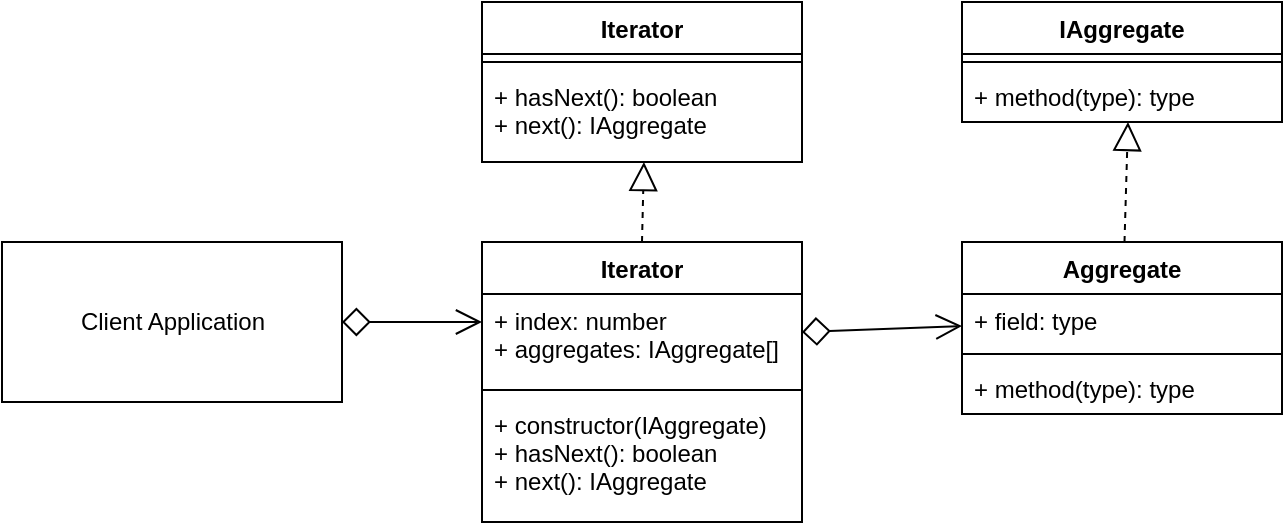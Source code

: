 <mxfile version="14.8.4" type="device"><diagram id="nfoU5zl-Lrdo-RMUOea-" name="Page-1"><mxGraphModel dx="868" dy="450" grid="1" gridSize="10" guides="1" tooltips="1" connect="1" arrows="1" fold="1" page="1" pageScale="1" pageWidth="827" pageHeight="1169" math="0" shadow="0"><root><mxCell id="0"/><mxCell id="1" parent="0"/><mxCell id="52Nn8JB1zDlZzFZ0hI1m-158" value="Client Application" style="html=1;strokeWidth=1;" vertex="1" parent="1"><mxGeometry x="40" y="400" width="170" height="80" as="geometry"/></mxCell><mxCell id="52Nn8JB1zDlZzFZ0hI1m-159" value="Iterator" style="swimlane;fontStyle=1;align=center;verticalAlign=top;childLayout=stackLayout;horizontal=1;startSize=26;horizontalStack=0;resizeParent=1;resizeParentMax=0;resizeLast=0;collapsible=1;marginBottom=0;strokeWidth=1;" vertex="1" parent="1"><mxGeometry x="280" y="400" width="160" height="140" as="geometry"/></mxCell><mxCell id="52Nn8JB1zDlZzFZ0hI1m-160" value="+ index: number&#10;+ aggregates: IAggregate[]" style="text;strokeColor=none;fillColor=none;align=left;verticalAlign=top;spacingLeft=4;spacingRight=4;overflow=hidden;rotatable=0;points=[[0,0.5],[1,0.5]];portConstraint=eastwest;" vertex="1" parent="52Nn8JB1zDlZzFZ0hI1m-159"><mxGeometry y="26" width="160" height="44" as="geometry"/></mxCell><mxCell id="52Nn8JB1zDlZzFZ0hI1m-161" value="" style="line;strokeWidth=1;fillColor=none;align=left;verticalAlign=middle;spacingTop=-1;spacingLeft=3;spacingRight=3;rotatable=0;labelPosition=right;points=[];portConstraint=eastwest;" vertex="1" parent="52Nn8JB1zDlZzFZ0hI1m-159"><mxGeometry y="70" width="160" height="8" as="geometry"/></mxCell><mxCell id="52Nn8JB1zDlZzFZ0hI1m-162" value="+ constructor(IAggregate)&#10;+ hasNext(): boolean&#10;+ next(): IAggregate" style="text;strokeColor=none;fillColor=none;align=left;verticalAlign=top;spacingLeft=4;spacingRight=4;overflow=hidden;rotatable=0;points=[[0,0.5],[1,0.5]];portConstraint=eastwest;" vertex="1" parent="52Nn8JB1zDlZzFZ0hI1m-159"><mxGeometry y="78" width="160" height="62" as="geometry"/></mxCell><mxCell id="52Nn8JB1zDlZzFZ0hI1m-163" value="Iterator" style="swimlane;fontStyle=1;align=center;verticalAlign=top;childLayout=stackLayout;horizontal=1;startSize=26;horizontalStack=0;resizeParent=1;resizeParentMax=0;resizeLast=0;collapsible=1;marginBottom=0;strokeWidth=1;" vertex="1" parent="1"><mxGeometry x="280" y="280" width="160" height="80" as="geometry"/></mxCell><mxCell id="52Nn8JB1zDlZzFZ0hI1m-165" value="" style="line;strokeWidth=1;fillColor=none;align=left;verticalAlign=middle;spacingTop=-1;spacingLeft=3;spacingRight=3;rotatable=0;labelPosition=right;points=[];portConstraint=eastwest;" vertex="1" parent="52Nn8JB1zDlZzFZ0hI1m-163"><mxGeometry y="26" width="160" height="8" as="geometry"/></mxCell><mxCell id="52Nn8JB1zDlZzFZ0hI1m-166" value="+ hasNext(): boolean&#10;+ next(): IAggregate" style="text;strokeColor=none;fillColor=none;align=left;verticalAlign=top;spacingLeft=4;spacingRight=4;overflow=hidden;rotatable=0;points=[[0,0.5],[1,0.5]];portConstraint=eastwest;" vertex="1" parent="52Nn8JB1zDlZzFZ0hI1m-163"><mxGeometry y="34" width="160" height="46" as="geometry"/></mxCell><mxCell id="52Nn8JB1zDlZzFZ0hI1m-167" value="IAggregate" style="swimlane;fontStyle=1;align=center;verticalAlign=top;childLayout=stackLayout;horizontal=1;startSize=26;horizontalStack=0;resizeParent=1;resizeParentMax=0;resizeLast=0;collapsible=1;marginBottom=0;strokeWidth=1;" vertex="1" parent="1"><mxGeometry x="520" y="280" width="160" height="60" as="geometry"/></mxCell><mxCell id="52Nn8JB1zDlZzFZ0hI1m-169" value="" style="line;strokeWidth=1;fillColor=none;align=left;verticalAlign=middle;spacingTop=-1;spacingLeft=3;spacingRight=3;rotatable=0;labelPosition=right;points=[];portConstraint=eastwest;" vertex="1" parent="52Nn8JB1zDlZzFZ0hI1m-167"><mxGeometry y="26" width="160" height="8" as="geometry"/></mxCell><mxCell id="52Nn8JB1zDlZzFZ0hI1m-170" value="+ method(type): type" style="text;strokeColor=none;fillColor=none;align=left;verticalAlign=top;spacingLeft=4;spacingRight=4;overflow=hidden;rotatable=0;points=[[0,0.5],[1,0.5]];portConstraint=eastwest;" vertex="1" parent="52Nn8JB1zDlZzFZ0hI1m-167"><mxGeometry y="34" width="160" height="26" as="geometry"/></mxCell><mxCell id="52Nn8JB1zDlZzFZ0hI1m-171" value="Aggregate" style="swimlane;fontStyle=1;align=center;verticalAlign=top;childLayout=stackLayout;horizontal=1;startSize=26;horizontalStack=0;resizeParent=1;resizeParentMax=0;resizeLast=0;collapsible=1;marginBottom=0;strokeWidth=1;" vertex="1" parent="1"><mxGeometry x="520" y="400" width="160" height="86" as="geometry"/></mxCell><mxCell id="52Nn8JB1zDlZzFZ0hI1m-172" value="+ field: type" style="text;strokeColor=none;fillColor=none;align=left;verticalAlign=top;spacingLeft=4;spacingRight=4;overflow=hidden;rotatable=0;points=[[0,0.5],[1,0.5]];portConstraint=eastwest;" vertex="1" parent="52Nn8JB1zDlZzFZ0hI1m-171"><mxGeometry y="26" width="160" height="26" as="geometry"/></mxCell><mxCell id="52Nn8JB1zDlZzFZ0hI1m-173" value="" style="line;strokeWidth=1;fillColor=none;align=left;verticalAlign=middle;spacingTop=-1;spacingLeft=3;spacingRight=3;rotatable=0;labelPosition=right;points=[];portConstraint=eastwest;" vertex="1" parent="52Nn8JB1zDlZzFZ0hI1m-171"><mxGeometry y="52" width="160" height="8" as="geometry"/></mxCell><mxCell id="52Nn8JB1zDlZzFZ0hI1m-174" value="+ method(type): type" style="text;strokeColor=none;fillColor=none;align=left;verticalAlign=top;spacingLeft=4;spacingRight=4;overflow=hidden;rotatable=0;points=[[0,0.5],[1,0.5]];portConstraint=eastwest;" vertex="1" parent="52Nn8JB1zDlZzFZ0hI1m-171"><mxGeometry y="60" width="160" height="26" as="geometry"/></mxCell><mxCell id="52Nn8JB1zDlZzFZ0hI1m-175" value="" style="html=1;verticalAlign=bottom;startArrow=diamond;startFill=0;endArrow=open;startSize=12;endSize=11;exitX=1;exitY=0.5;exitDx=0;exitDy=0;" edge="1" parent="1" source="52Nn8JB1zDlZzFZ0hI1m-158"><mxGeometry width="80" relative="1" as="geometry"><mxPoint x="210" y="444" as="sourcePoint"/><mxPoint x="280" y="440" as="targetPoint"/></mxGeometry></mxCell><mxCell id="52Nn8JB1zDlZzFZ0hI1m-176" value="" style="html=1;verticalAlign=bottom;startArrow=none;startFill=0;endArrow=block;startSize=13;endSize=12;exitX=0.5;exitY=0;exitDx=0;exitDy=0;entryX=0.506;entryY=1;entryDx=0;entryDy=0;entryPerimeter=0;dashed=1;endFill=0;" edge="1" parent="1" source="52Nn8JB1zDlZzFZ0hI1m-159" target="52Nn8JB1zDlZzFZ0hI1m-166"><mxGeometry width="80" relative="1" as="geometry"><mxPoint x="220" y="450" as="sourcePoint"/><mxPoint x="290" y="450" as="targetPoint"/></mxGeometry></mxCell><mxCell id="52Nn8JB1zDlZzFZ0hI1m-177" value="" style="html=1;verticalAlign=bottom;startArrow=none;startFill=0;endArrow=block;startSize=13;endSize=12;dashed=1;endFill=0;" edge="1" parent="1" source="52Nn8JB1zDlZzFZ0hI1m-171"><mxGeometry width="80" relative="1" as="geometry"><mxPoint x="370" y="410" as="sourcePoint"/><mxPoint x="603" y="340" as="targetPoint"/></mxGeometry></mxCell><mxCell id="52Nn8JB1zDlZzFZ0hI1m-178" value="" style="html=1;verticalAlign=bottom;startArrow=diamond;startFill=0;endArrow=open;startSize=12;endSize=11;" edge="1" parent="1" source="52Nn8JB1zDlZzFZ0hI1m-160" target="52Nn8JB1zDlZzFZ0hI1m-172"><mxGeometry width="80" relative="1" as="geometry"><mxPoint x="220" y="450" as="sourcePoint"/><mxPoint x="290" y="450" as="targetPoint"/></mxGeometry></mxCell></root></mxGraphModel></diagram></mxfile>